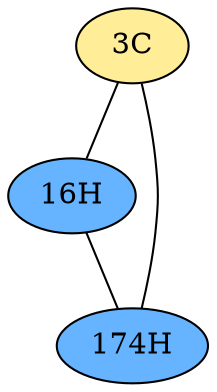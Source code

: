 // The Round Table
graph {
	"3C" [fillcolor="#FFED97" style=radial]
	"16H" [fillcolor="#66B3FF" style=radial]
	"3C" -- "16H" [penwidth=1]
	"3C" [fillcolor="#FFED97" style=radial]
	"174H" [fillcolor="#66B3FF" style=radial]
	"3C" -- "174H" [penwidth=1]
	"16H" [fillcolor="#66B3FF" style=radial]
	"174H" [fillcolor="#66B3FF" style=radial]
	"16H" -- "174H" [penwidth=1]
}
